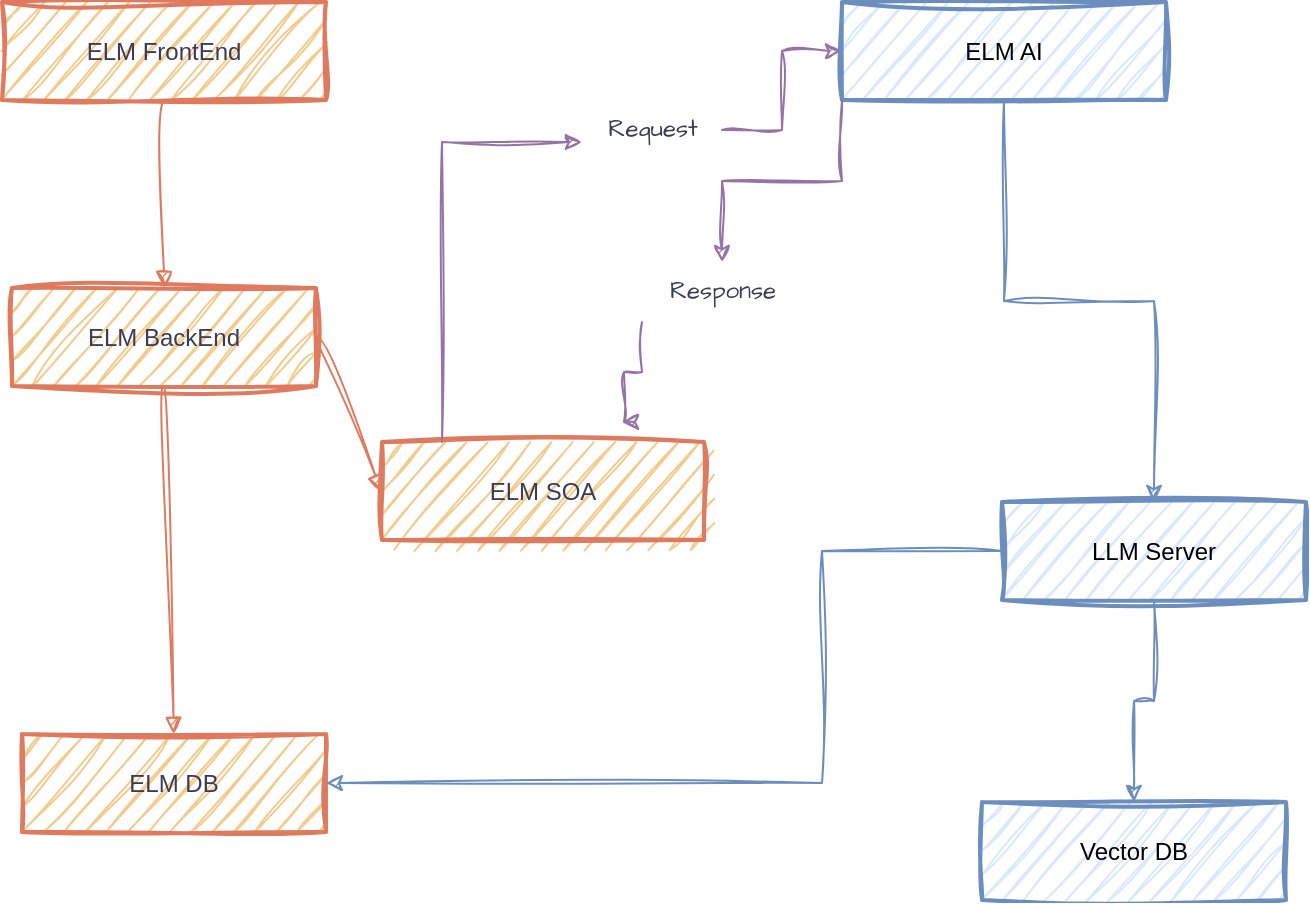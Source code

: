 <mxfile version="24.7.15">
  <diagram name="페이지-1" id="8g3DjIs7-QtR-ZdmJvyc">
    <mxGraphModel dx="1180" dy="793" grid="1" gridSize="10" guides="1" tooltips="1" connect="1" arrows="1" fold="1" page="1" pageScale="1" pageWidth="827" pageHeight="1169" math="0" shadow="0">
      <root>
        <mxCell id="0" />
        <mxCell id="1" parent="0" />
        <mxCell id="v2kHigRoNf7MXU90HApn-16" style="edgeStyle=orthogonalEdgeStyle;rounded=0;sketch=1;hachureGap=4;jiggle=2;curveFitting=1;orthogonalLoop=1;jettySize=auto;html=1;exitX=1;exitY=0.5;exitDx=0;exitDy=0;strokeColor=#9673a6;fontFamily=Architects Daughter;fontSource=https%3A%2F%2Ffonts.googleapis.com%2Fcss%3Ffamily%3DArchitects%2BDaughter;fontColor=#393C56;fillColor=#e1d5e7;" edge="1" parent="1" source="v2kHigRoNf7MXU90HApn-17" target="v2kHigRoNf7MXU90HApn-13">
          <mxGeometry relative="1" as="geometry" />
        </mxCell>
        <mxCell id="6" value="ELM FrontEnd" style="whiteSpace=wrap;strokeWidth=2;labelBackgroundColor=none;fillColor=#F2CC8F;strokeColor=#E07A5F;fontColor=#393C56;sketch=1;curveFitting=1;jiggle=2;" parent="1" vertex="1">
          <mxGeometry x="80" y="70" width="162" height="49" as="geometry" />
        </mxCell>
        <mxCell id="7" value="ELM SOA" style="whiteSpace=wrap;strokeWidth=2;labelBackgroundColor=none;fillColor=#F2CC8F;strokeColor=#E07A5F;fontColor=#393C56;sketch=1;curveFitting=1;jiggle=2;" parent="1" vertex="1">
          <mxGeometry x="270" y="290" width="161" height="49" as="geometry" />
        </mxCell>
        <mxCell id="8" value="ELM DB" style="whiteSpace=wrap;strokeWidth=2;labelBackgroundColor=none;fillColor=#F2CC8F;strokeColor=#E07A5F;fontColor=#393C56;sketch=1;curveFitting=1;jiggle=2;" parent="1" vertex="1">
          <mxGeometry x="90" y="436" width="152" height="49" as="geometry" />
        </mxCell>
        <mxCell id="9" value="ELM BackEnd" style="whiteSpace=wrap;strokeWidth=2;labelBackgroundColor=none;fillColor=#F2CC8F;strokeColor=#E07A5F;fontColor=#393C56;sketch=1;curveFitting=1;jiggle=2;" parent="1" vertex="1">
          <mxGeometry x="85" y="213" width="152" height="49" as="geometry" />
        </mxCell>
        <mxCell id="10" value="" style="curved=1;startArrow=none;endArrow=block;exitX=0.5;exitY=1;entryX=0.5;entryY=0;labelBackgroundColor=none;strokeColor=#E07A5F;fontColor=default;sketch=1;curveFitting=1;jiggle=2;" parent="1" source="6" target="9" edge="1">
          <mxGeometry relative="1" as="geometry">
            <Array as="points" />
          </mxGeometry>
        </mxCell>
        <mxCell id="11" value="" style="curved=1;startArrow=none;endArrow=block;exitX=1;exitY=0.5;entryX=0;entryY=0.5;labelBackgroundColor=none;strokeColor=#E07A5F;fontColor=default;sketch=1;curveFitting=1;jiggle=2;exitDx=0;exitDy=0;entryDx=0;entryDy=0;" parent="1" source="9" target="7" edge="1">
          <mxGeometry relative="1" as="geometry">
            <Array as="points" />
          </mxGeometry>
        </mxCell>
        <mxCell id="12" value="" style="curved=1;startArrow=none;endArrow=block;exitX=0.5;exitY=1;entryX=0.5;entryY=0;labelBackgroundColor=none;strokeColor=#E07A5F;fontColor=default;sketch=1;curveFitting=1;jiggle=2;exitDx=0;exitDy=0;" parent="1" source="9" target="8" edge="1">
          <mxGeometry relative="1" as="geometry">
            <Array as="points" />
          </mxGeometry>
        </mxCell>
        <mxCell id="v2kHigRoNf7MXU90HApn-19" style="edgeStyle=orthogonalEdgeStyle;rounded=0;sketch=1;hachureGap=4;jiggle=2;curveFitting=1;orthogonalLoop=1;jettySize=auto;html=1;exitX=0.5;exitY=1;exitDx=0;exitDy=0;entryX=0.5;entryY=0;entryDx=0;entryDy=0;strokeColor=#6c8ebf;fontFamily=Architects Daughter;fontSource=https%3A%2F%2Ffonts.googleapis.com%2Fcss%3Ffamily%3DArchitects%2BDaughter;fontColor=#393C56;fillColor=#dae8fc;" edge="1" parent="1" source="v2kHigRoNf7MXU90HApn-13" target="v2kHigRoNf7MXU90HApn-14">
          <mxGeometry relative="1" as="geometry" />
        </mxCell>
        <mxCell id="v2kHigRoNf7MXU90HApn-23" style="edgeStyle=orthogonalEdgeStyle;rounded=0;sketch=1;hachureGap=4;jiggle=2;curveFitting=1;orthogonalLoop=1;jettySize=auto;html=1;exitX=0;exitY=1;exitDx=0;exitDy=0;strokeColor=#9673a6;fontFamily=Architects Daughter;fontSource=https%3A%2F%2Ffonts.googleapis.com%2Fcss%3Ffamily%3DArchitects%2BDaughter;fontColor=#393C56;fillColor=#e1d5e7;" edge="1" parent="1" source="v2kHigRoNf7MXU90HApn-24">
          <mxGeometry relative="1" as="geometry">
            <mxPoint x="390" y="280" as="targetPoint" />
            <Array as="points">
              <mxPoint x="400" y="255" />
              <mxPoint x="391" y="255" />
            </Array>
          </mxGeometry>
        </mxCell>
        <mxCell id="v2kHigRoNf7MXU90HApn-13" value="ELM AI" style="whiteSpace=wrap;strokeWidth=2;labelBackgroundColor=none;fillColor=#dae8fc;strokeColor=#6c8ebf;sketch=1;curveFitting=1;jiggle=2;" vertex="1" parent="1">
          <mxGeometry x="500" y="70" width="162" height="49" as="geometry" />
        </mxCell>
        <mxCell id="v2kHigRoNf7MXU90HApn-21" style="edgeStyle=orthogonalEdgeStyle;rounded=0;sketch=1;hachureGap=4;jiggle=2;curveFitting=1;orthogonalLoop=1;jettySize=auto;html=1;exitX=0;exitY=0.5;exitDx=0;exitDy=0;entryX=1;entryY=0.5;entryDx=0;entryDy=0;strokeColor=#6c8ebf;fontFamily=Architects Daughter;fontSource=https%3A%2F%2Ffonts.googleapis.com%2Fcss%3Ffamily%3DArchitects%2BDaughter;fontColor=#393C56;fillColor=#dae8fc;" edge="1" parent="1" source="v2kHigRoNf7MXU90HApn-14" target="8">
          <mxGeometry relative="1" as="geometry">
            <Array as="points">
              <mxPoint x="490" y="345" />
              <mxPoint x="490" y="461" />
            </Array>
          </mxGeometry>
        </mxCell>
        <mxCell id="v2kHigRoNf7MXU90HApn-22" style="edgeStyle=orthogonalEdgeStyle;rounded=0;sketch=1;hachureGap=4;jiggle=2;curveFitting=1;orthogonalLoop=1;jettySize=auto;html=1;exitX=0.5;exitY=1;exitDx=0;exitDy=0;entryX=0.5;entryY=0;entryDx=0;entryDy=0;strokeColor=#6c8ebf;fontFamily=Architects Daughter;fontSource=https%3A%2F%2Ffonts.googleapis.com%2Fcss%3Ffamily%3DArchitects%2BDaughter;fontColor=#393C56;fillColor=#dae8fc;" edge="1" parent="1" source="v2kHigRoNf7MXU90HApn-14" target="v2kHigRoNf7MXU90HApn-15">
          <mxGeometry relative="1" as="geometry" />
        </mxCell>
        <mxCell id="v2kHigRoNf7MXU90HApn-14" value="LLM Server" style="whiteSpace=wrap;strokeWidth=2;labelBackgroundColor=none;fillColor=#dae8fc;strokeColor=#6c8ebf;sketch=1;curveFitting=1;jiggle=2;" vertex="1" parent="1">
          <mxGeometry x="580" y="320" width="152" height="49" as="geometry" />
        </mxCell>
        <mxCell id="v2kHigRoNf7MXU90HApn-15" value="Vector DB" style="whiteSpace=wrap;strokeWidth=2;labelBackgroundColor=none;fillColor=#dae8fc;strokeColor=#6c8ebf;sketch=1;curveFitting=1;jiggle=2;" vertex="1" parent="1">
          <mxGeometry x="570" y="470" width="152" height="49" as="geometry" />
        </mxCell>
        <mxCell id="v2kHigRoNf7MXU90HApn-18" value="" style="edgeStyle=orthogonalEdgeStyle;rounded=0;sketch=1;hachureGap=4;jiggle=2;curveFitting=1;orthogonalLoop=1;jettySize=auto;html=1;strokeColor=#9673a6;fontFamily=Architects Daughter;fontSource=https%3A%2F%2Ffonts.googleapis.com%2Fcss%3Ffamily%3DArchitects%2BDaughter;fontColor=#393C56;fillColor=#e1d5e7;" edge="1" parent="1" target="v2kHigRoNf7MXU90HApn-17">
          <mxGeometry relative="1" as="geometry">
            <mxPoint x="300" y="290" as="sourcePoint" />
            <mxPoint x="500" y="95" as="targetPoint" />
            <Array as="points">
              <mxPoint x="300" y="290" />
              <mxPoint x="300" y="140" />
            </Array>
          </mxGeometry>
        </mxCell>
        <mxCell id="v2kHigRoNf7MXU90HApn-17" value="Request" style="text;html=1;align=center;verticalAlign=middle;resizable=0;points=[];autosize=1;strokeColor=none;fillColor=none;fontFamily=Architects Daughter;fontSource=https%3A%2F%2Ffonts.googleapis.com%2Fcss%3Ffamily%3DArchitects%2BDaughter;fontColor=#393C56;" vertex="1" parent="1">
          <mxGeometry x="370" y="119" width="70" height="30" as="geometry" />
        </mxCell>
        <mxCell id="v2kHigRoNf7MXU90HApn-25" value="" style="edgeStyle=orthogonalEdgeStyle;rounded=0;sketch=1;hachureGap=4;jiggle=2;curveFitting=1;orthogonalLoop=1;jettySize=auto;html=1;exitX=0;exitY=1;exitDx=0;exitDy=0;strokeColor=#9673a6;fontFamily=Architects Daughter;fontSource=https%3A%2F%2Ffonts.googleapis.com%2Fcss%3Ffamily%3DArchitects%2BDaughter;fontColor=#393C56;fillColor=#e1d5e7;" edge="1" parent="1" source="v2kHigRoNf7MXU90HApn-13" target="v2kHigRoNf7MXU90HApn-24">
          <mxGeometry relative="1" as="geometry">
            <mxPoint x="390" y="280" as="targetPoint" />
            <mxPoint x="500" y="119" as="sourcePoint" />
          </mxGeometry>
        </mxCell>
        <mxCell id="v2kHigRoNf7MXU90HApn-24" value="Response" style="text;html=1;align=center;verticalAlign=middle;resizable=0;points=[];autosize=1;strokeColor=none;fillColor=none;fontFamily=Architects Daughter;fontSource=https%3A%2F%2Ffonts.googleapis.com%2Fcss%3Ffamily%3DArchitects%2BDaughter;fontColor=#393C56;" vertex="1" parent="1">
          <mxGeometry x="400" y="200" width="80" height="30" as="geometry" />
        </mxCell>
      </root>
    </mxGraphModel>
  </diagram>
</mxfile>
